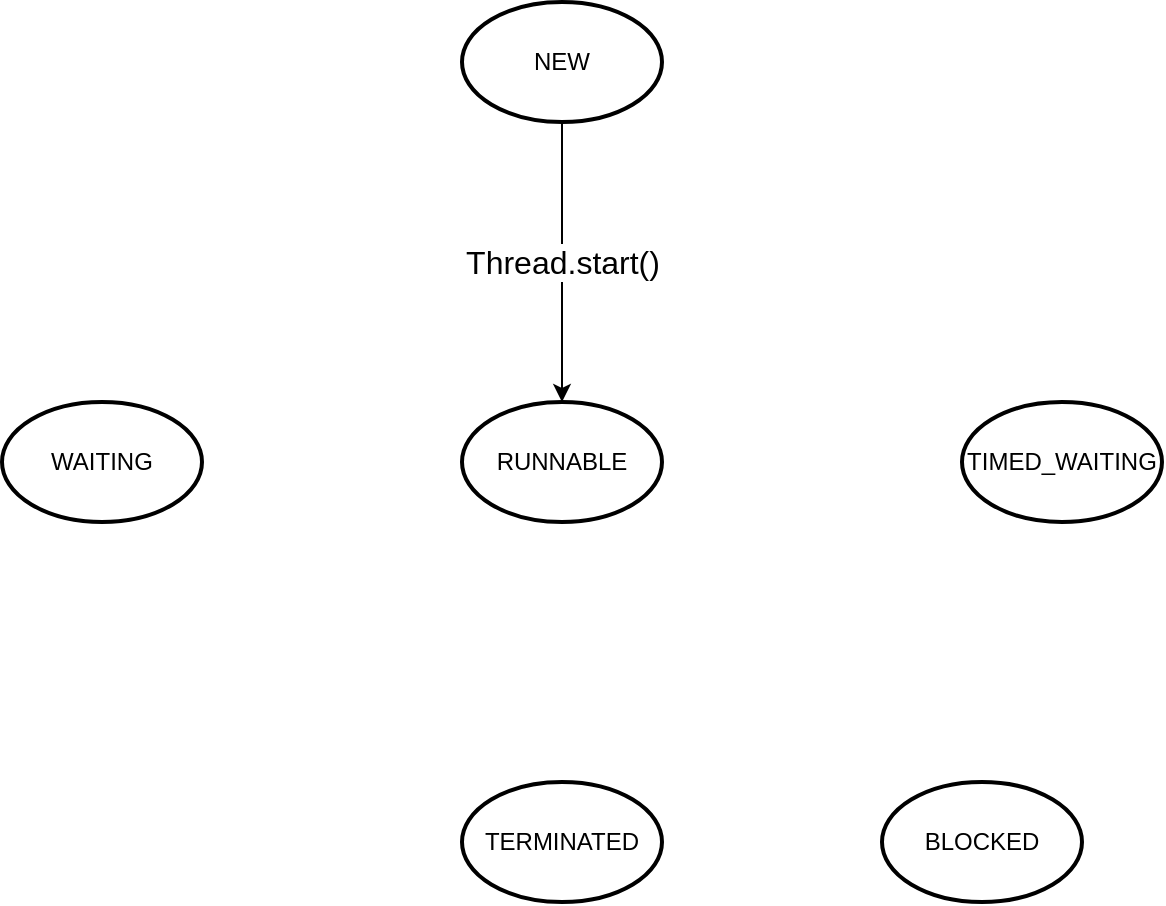 <mxfile version="10.6.7" type="github"><diagram id="7bAAMtYjb723Usm57Kre" name="Page-1"><mxGraphModel dx="886" dy="593" grid="1" gridSize="10" guides="1" tooltips="1" connect="1" arrows="1" fold="1" page="1" pageScale="1" pageWidth="827" pageHeight="1169" math="0" shadow="0"><root><mxCell id="0"/><mxCell id="1" parent="0"/><mxCell id="614B6NacwDLU-n_JJPLR-1" value="WAITING" style="strokeWidth=2;html=1;shape=mxgraph.flowchart.start_1;whiteSpace=wrap;" vertex="1" parent="1"><mxGeometry x="100" y="260" width="100" height="60" as="geometry"/></mxCell><mxCell id="614B6NacwDLU-n_JJPLR-7" value="Thread.start()" style="edgeStyle=orthogonalEdgeStyle;rounded=0;orthogonalLoop=1;jettySize=auto;html=1;exitX=0.5;exitY=1;exitDx=0;exitDy=0;exitPerimeter=0;entryX=0.5;entryY=0;entryDx=0;entryDy=0;entryPerimeter=0;fontSize=16;" edge="1" parent="1" source="614B6NacwDLU-n_JJPLR-2" target="614B6NacwDLU-n_JJPLR-3"><mxGeometry relative="1" as="geometry"/></mxCell><mxCell id="614B6NacwDLU-n_JJPLR-2" value="NEW" style="strokeWidth=2;html=1;shape=mxgraph.flowchart.start_1;whiteSpace=wrap;" vertex="1" parent="1"><mxGeometry x="330" y="60" width="100" height="60" as="geometry"/></mxCell><mxCell id="614B6NacwDLU-n_JJPLR-3" value="RUNNABLE" style="strokeWidth=2;html=1;shape=mxgraph.flowchart.start_1;whiteSpace=wrap;" vertex="1" parent="1"><mxGeometry x="330" y="260" width="100" height="60" as="geometry"/></mxCell><mxCell id="614B6NacwDLU-n_JJPLR-4" value="TIMED_WAITING" style="strokeWidth=2;html=1;shape=mxgraph.flowchart.start_1;whiteSpace=wrap;" vertex="1" parent="1"><mxGeometry x="580" y="260" width="100" height="60" as="geometry"/></mxCell><mxCell id="614B6NacwDLU-n_JJPLR-5" value="TERMINATED" style="strokeWidth=2;html=1;shape=mxgraph.flowchart.start_1;whiteSpace=wrap;" vertex="1" parent="1"><mxGeometry x="330" y="450" width="100" height="60" as="geometry"/></mxCell><mxCell id="614B6NacwDLU-n_JJPLR-6" value="BLOCKED" style="strokeWidth=2;html=1;shape=mxgraph.flowchart.start_1;whiteSpace=wrap;" vertex="1" parent="1"><mxGeometry x="540" y="450" width="100" height="60" as="geometry"/></mxCell></root></mxGraphModel></diagram></mxfile>